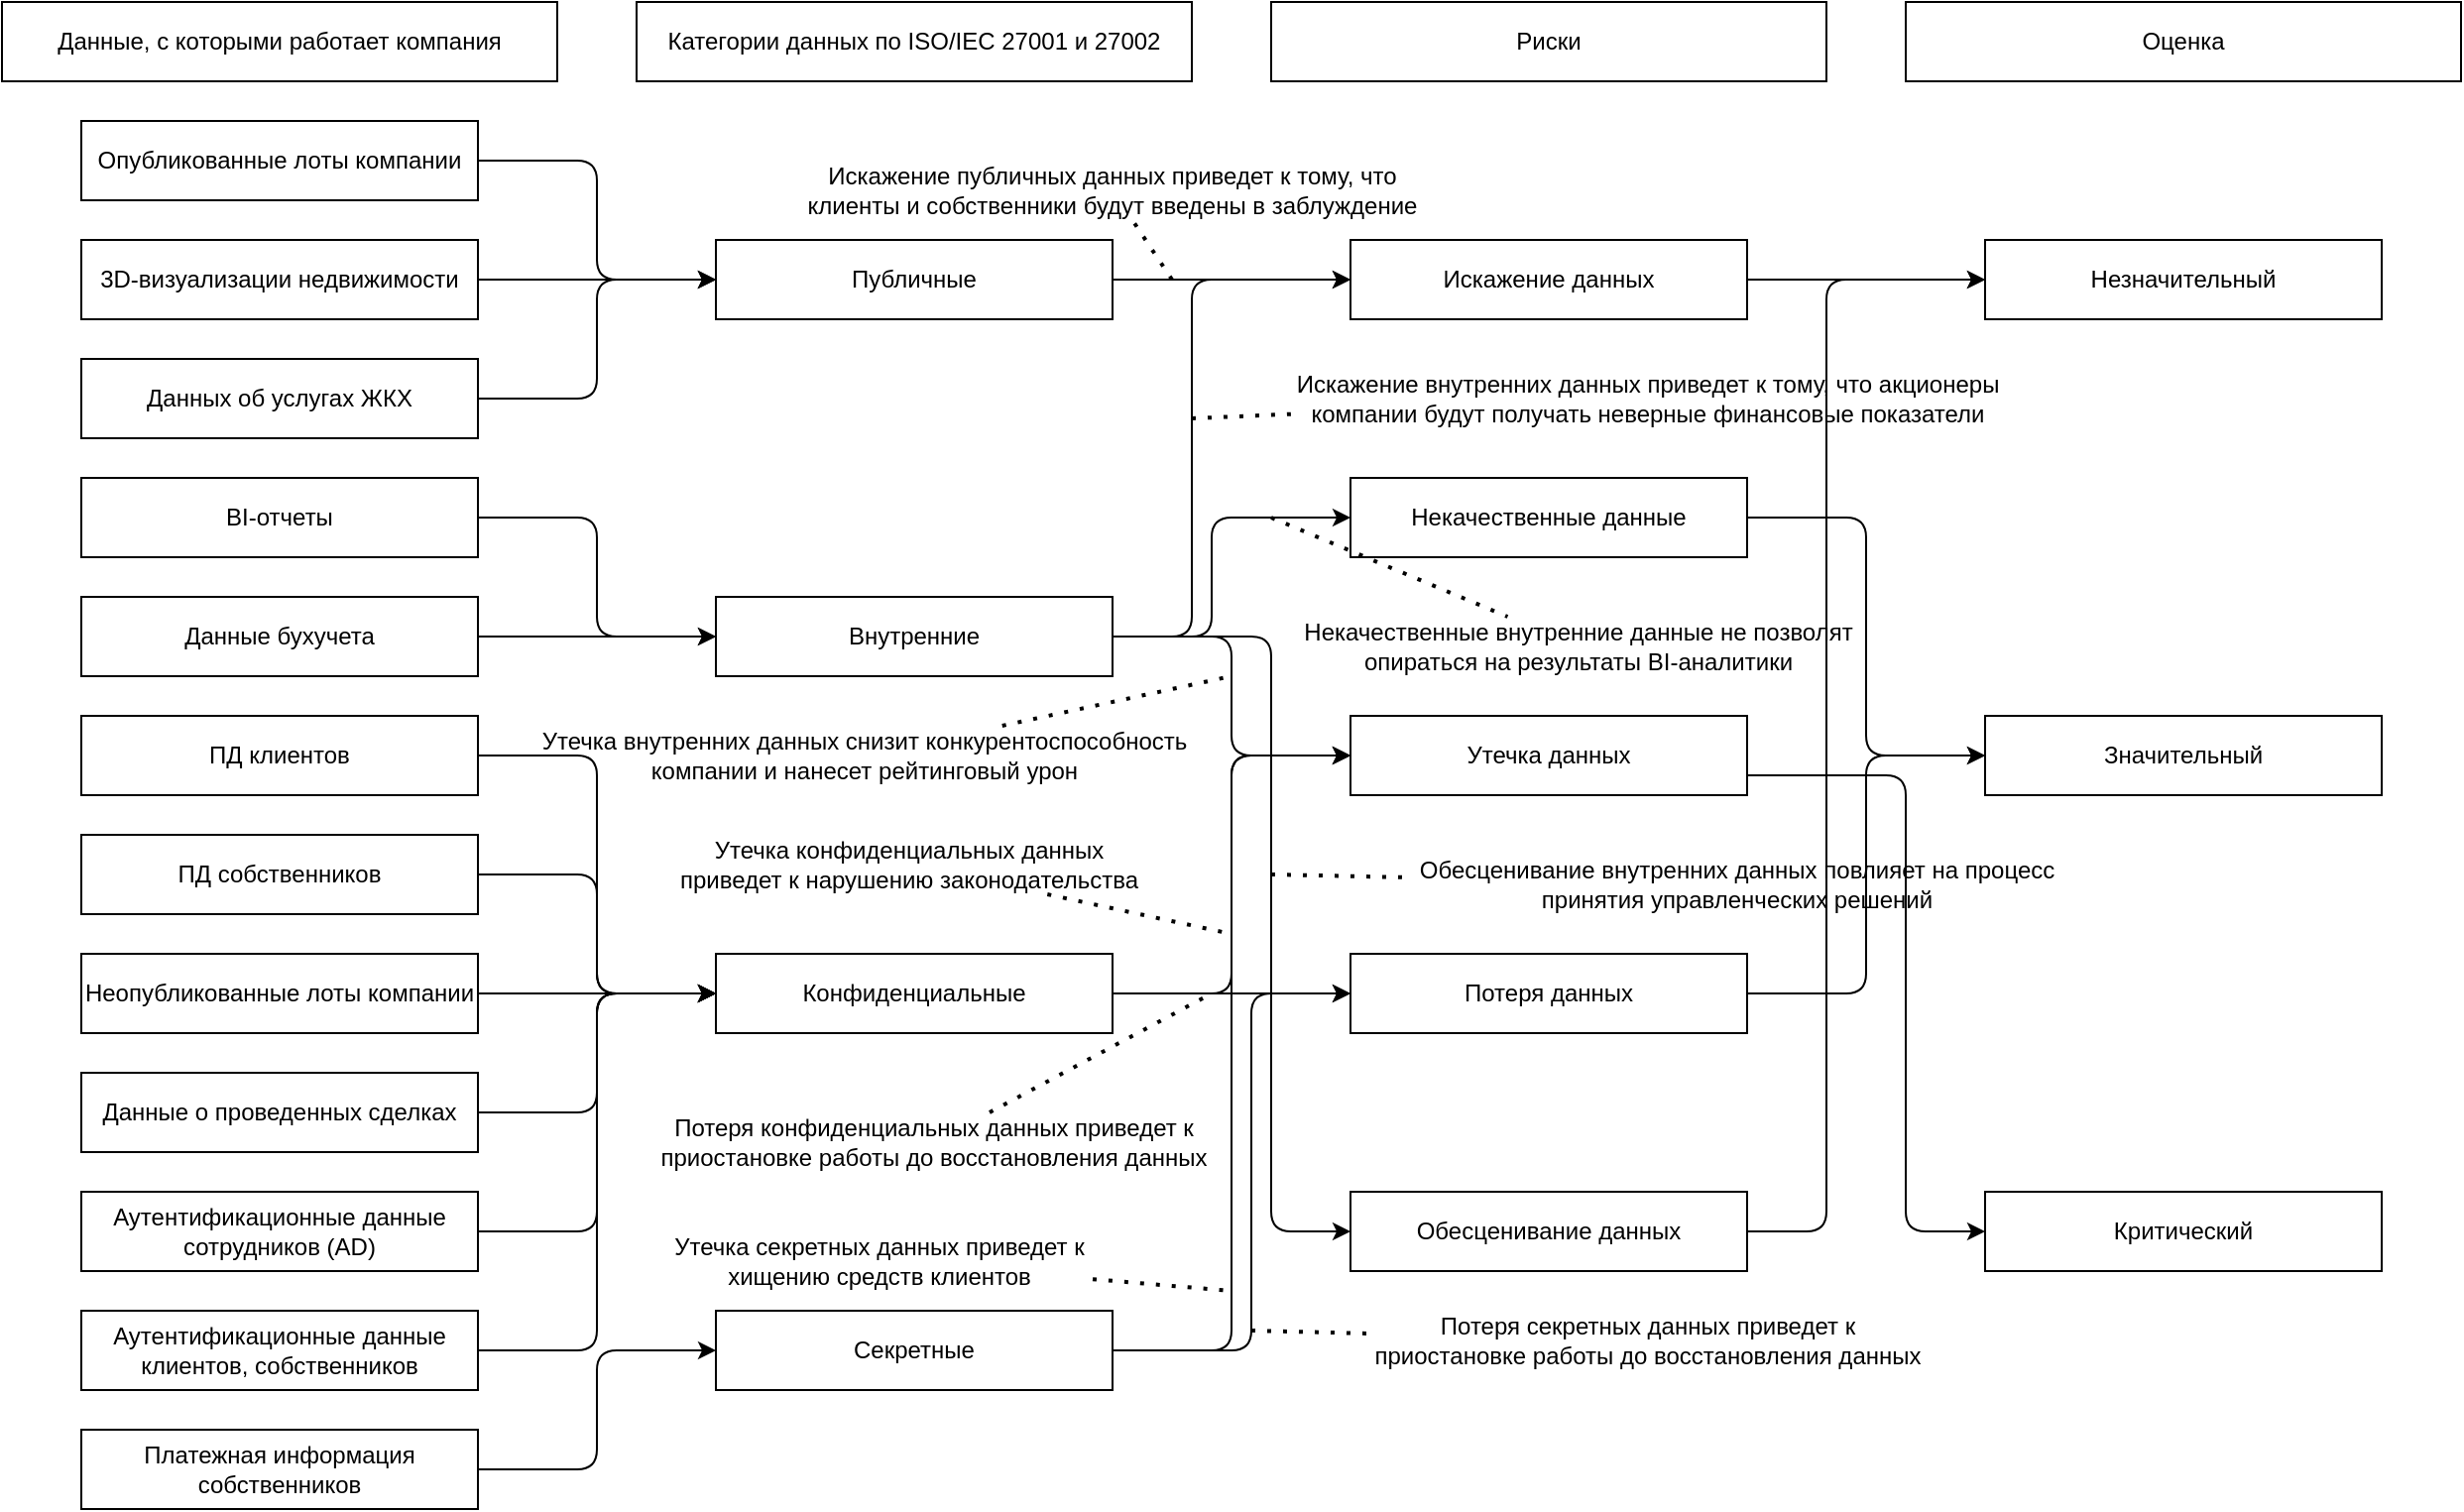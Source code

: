 <mxfile version="28.1.1">
  <diagram id="EzcpzgTBZPqiLjXN-bFJ" name="Страница — 1">
    <mxGraphModel dx="1489" dy="940" grid="1" gridSize="10" guides="1" tooltips="1" connect="1" arrows="1" fold="1" page="1" pageScale="1" pageWidth="850" pageHeight="1100" math="0" shadow="0">
      <root>
        <mxCell id="0" />
        <mxCell id="1" parent="0" />
        <mxCell id="zzIh7eXYZBOWVuwieUcL-1" value="Данные, с которыми работает компания" style="rounded=0;whiteSpace=wrap;html=1;" vertex="1" parent="1">
          <mxGeometry x="40" y="120" width="280" height="40" as="geometry" />
        </mxCell>
        <mxCell id="ofxNLQ-vmCFyieUtIsUS-28" style="edgeStyle=orthogonalEdgeStyle;rounded=1;orthogonalLoop=1;jettySize=auto;html=1;entryX=0;entryY=0.5;entryDx=0;entryDy=0;curved=0;" edge="1" parent="1" source="85N_lwGW9WgXu7o_0Vzx-1" target="ofxNLQ-vmCFyieUtIsUS-10">
          <mxGeometry relative="1" as="geometry" />
        </mxCell>
        <mxCell id="85N_lwGW9WgXu7o_0Vzx-1" value="Опубликованные лоты компании" style="rounded=0;whiteSpace=wrap;html=1;" vertex="1" parent="1">
          <mxGeometry x="80" y="180" width="200" height="40" as="geometry" />
        </mxCell>
        <mxCell id="ofxNLQ-vmCFyieUtIsUS-29" style="edgeStyle=orthogonalEdgeStyle;rounded=1;orthogonalLoop=1;jettySize=auto;html=1;curved=0;" edge="1" parent="1" source="C7QTc5T4Wnn0HXIzQs4--1" target="ofxNLQ-vmCFyieUtIsUS-10">
          <mxGeometry relative="1" as="geometry" />
        </mxCell>
        <mxCell id="C7QTc5T4Wnn0HXIzQs4--1" value="3D-визуализации недвижимости" style="rounded=0;whiteSpace=wrap;html=1;" vertex="1" parent="1">
          <mxGeometry x="80" y="240" width="200" height="40" as="geometry" />
        </mxCell>
        <mxCell id="ofxNLQ-vmCFyieUtIsUS-39" style="edgeStyle=orthogonalEdgeStyle;rounded=1;orthogonalLoop=1;jettySize=auto;html=1;entryX=0;entryY=0.5;entryDx=0;entryDy=0;curved=0;" edge="1" parent="1" source="peocJ4cikYYhtTRCnEek-1" target="ofxNLQ-vmCFyieUtIsUS-12">
          <mxGeometry relative="1" as="geometry" />
        </mxCell>
        <mxCell id="peocJ4cikYYhtTRCnEek-1" value="Данные о проведенных сделках" style="rounded=0;whiteSpace=wrap;html=1;" vertex="1" parent="1">
          <mxGeometry x="80" y="660" width="200" height="40" as="geometry" />
        </mxCell>
        <mxCell id="ofxNLQ-vmCFyieUtIsUS-33" style="edgeStyle=orthogonalEdgeStyle;rounded=1;orthogonalLoop=1;jettySize=auto;html=1;entryX=0;entryY=0.5;entryDx=0;entryDy=0;curved=0;" edge="1" parent="1" source="ofxNLQ-vmCFyieUtIsUS-1" target="ofxNLQ-vmCFyieUtIsUS-12">
          <mxGeometry relative="1" as="geometry" />
        </mxCell>
        <mxCell id="ofxNLQ-vmCFyieUtIsUS-1" value="ПД клиентов" style="rounded=0;whiteSpace=wrap;html=1;" vertex="1" parent="1">
          <mxGeometry x="80" y="480" width="200" height="40" as="geometry" />
        </mxCell>
        <mxCell id="ofxNLQ-vmCFyieUtIsUS-34" style="edgeStyle=orthogonalEdgeStyle;rounded=1;orthogonalLoop=1;jettySize=auto;html=1;entryX=0;entryY=0.5;entryDx=0;entryDy=0;curved=0;" edge="1" parent="1" source="ofxNLQ-vmCFyieUtIsUS-2" target="ofxNLQ-vmCFyieUtIsUS-12">
          <mxGeometry relative="1" as="geometry" />
        </mxCell>
        <mxCell id="ofxNLQ-vmCFyieUtIsUS-2" value="ПД собственников" style="rounded=0;whiteSpace=wrap;html=1;" vertex="1" parent="1">
          <mxGeometry x="80" y="540" width="200" height="40" as="geometry" />
        </mxCell>
        <mxCell id="ofxNLQ-vmCFyieUtIsUS-30" style="edgeStyle=orthogonalEdgeStyle;rounded=1;orthogonalLoop=1;jettySize=auto;html=1;entryX=0;entryY=0.5;entryDx=0;entryDy=0;curved=0;" edge="1" parent="1" source="ofxNLQ-vmCFyieUtIsUS-3" target="ofxNLQ-vmCFyieUtIsUS-10">
          <mxGeometry relative="1" as="geometry">
            <mxPoint x="340" y="280" as="targetPoint" />
          </mxGeometry>
        </mxCell>
        <mxCell id="ofxNLQ-vmCFyieUtIsUS-3" value="Данных об услугах ЖКХ" style="rounded=0;whiteSpace=wrap;html=1;" vertex="1" parent="1">
          <mxGeometry x="80" y="300" width="200" height="40" as="geometry" />
        </mxCell>
        <mxCell id="ofxNLQ-vmCFyieUtIsUS-36" style="edgeStyle=orthogonalEdgeStyle;rounded=1;orthogonalLoop=1;jettySize=auto;html=1;entryX=0;entryY=0.5;entryDx=0;entryDy=0;curved=0;" edge="1" parent="1" source="ofxNLQ-vmCFyieUtIsUS-4" target="ofxNLQ-vmCFyieUtIsUS-13">
          <mxGeometry relative="1" as="geometry" />
        </mxCell>
        <mxCell id="ofxNLQ-vmCFyieUtIsUS-4" value="Платежная информация собственников" style="rounded=0;whiteSpace=wrap;html=1;" vertex="1" parent="1">
          <mxGeometry x="80" y="840" width="200" height="40" as="geometry" />
        </mxCell>
        <mxCell id="ofxNLQ-vmCFyieUtIsUS-31" style="edgeStyle=orthogonalEdgeStyle;rounded=1;orthogonalLoop=1;jettySize=auto;html=1;entryX=0;entryY=0.5;entryDx=0;entryDy=0;curved=0;" edge="1" parent="1" source="ofxNLQ-vmCFyieUtIsUS-5" target="ofxNLQ-vmCFyieUtIsUS-11">
          <mxGeometry relative="1" as="geometry" />
        </mxCell>
        <mxCell id="ofxNLQ-vmCFyieUtIsUS-5" value="BI-отчеты" style="rounded=0;whiteSpace=wrap;html=1;" vertex="1" parent="1">
          <mxGeometry x="80" y="360" width="200" height="40" as="geometry" />
        </mxCell>
        <mxCell id="ofxNLQ-vmCFyieUtIsUS-38" style="edgeStyle=orthogonalEdgeStyle;rounded=1;orthogonalLoop=1;jettySize=auto;html=1;entryX=0;entryY=0.5;entryDx=0;entryDy=0;curved=0;" edge="1" parent="1" source="ofxNLQ-vmCFyieUtIsUS-6" target="ofxNLQ-vmCFyieUtIsUS-12">
          <mxGeometry relative="1" as="geometry">
            <mxPoint x="350" y="640" as="targetPoint" />
          </mxGeometry>
        </mxCell>
        <mxCell id="ofxNLQ-vmCFyieUtIsUS-6" value="Аутентификационные данные сотрудников (AD)" style="rounded=0;whiteSpace=wrap;html=1;" vertex="1" parent="1">
          <mxGeometry x="80" y="720" width="200" height="40" as="geometry" />
        </mxCell>
        <mxCell id="ofxNLQ-vmCFyieUtIsUS-37" style="edgeStyle=orthogonalEdgeStyle;rounded=1;orthogonalLoop=1;jettySize=auto;html=1;entryX=0;entryY=0.5;entryDx=0;entryDy=0;curved=0;" edge="1" parent="1" source="ofxNLQ-vmCFyieUtIsUS-7" target="ofxNLQ-vmCFyieUtIsUS-12">
          <mxGeometry relative="1" as="geometry" />
        </mxCell>
        <mxCell id="ofxNLQ-vmCFyieUtIsUS-7" value="Аутентификационные данные клиентов, собственников" style="rounded=0;whiteSpace=wrap;html=1;" vertex="1" parent="1">
          <mxGeometry x="80" y="780" width="200" height="40" as="geometry" />
        </mxCell>
        <mxCell id="ofxNLQ-vmCFyieUtIsUS-32" style="edgeStyle=orthogonalEdgeStyle;rounded=1;orthogonalLoop=1;jettySize=auto;html=1;entryX=0;entryY=0.5;entryDx=0;entryDy=0;curved=0;" edge="1" parent="1" source="ofxNLQ-vmCFyieUtIsUS-8" target="ofxNLQ-vmCFyieUtIsUS-11">
          <mxGeometry relative="1" as="geometry">
            <mxPoint x="360" y="460" as="targetPoint" />
          </mxGeometry>
        </mxCell>
        <mxCell id="ofxNLQ-vmCFyieUtIsUS-8" value="Данные бухучета" style="rounded=0;whiteSpace=wrap;html=1;" vertex="1" parent="1">
          <mxGeometry x="80" y="420" width="200" height="40" as="geometry" />
        </mxCell>
        <mxCell id="ofxNLQ-vmCFyieUtIsUS-9" value="Категории данных по&amp;nbsp;ISO/IEC 27001 и 27002" style="rounded=0;whiteSpace=wrap;html=1;" vertex="1" parent="1">
          <mxGeometry x="360" y="120" width="280" height="40" as="geometry" />
        </mxCell>
        <mxCell id="ofxNLQ-vmCFyieUtIsUS-47" style="edgeStyle=orthogonalEdgeStyle;rounded=1;orthogonalLoop=1;jettySize=auto;html=1;entryX=0;entryY=0.5;entryDx=0;entryDy=0;curved=0;" edge="1" parent="1" source="ofxNLQ-vmCFyieUtIsUS-10" target="ofxNLQ-vmCFyieUtIsUS-43">
          <mxGeometry relative="1" as="geometry" />
        </mxCell>
        <mxCell id="ofxNLQ-vmCFyieUtIsUS-10" value="Публичные" style="rounded=0;whiteSpace=wrap;html=1;" vertex="1" parent="1">
          <mxGeometry x="400" y="240" width="200" height="40" as="geometry" />
        </mxCell>
        <mxCell id="ofxNLQ-vmCFyieUtIsUS-50" style="edgeStyle=orthogonalEdgeStyle;rounded=1;orthogonalLoop=1;jettySize=auto;html=1;entryX=0;entryY=0.5;entryDx=0;entryDy=0;curved=0;" edge="1" parent="1" source="ofxNLQ-vmCFyieUtIsUS-11" target="ofxNLQ-vmCFyieUtIsUS-44">
          <mxGeometry relative="1" as="geometry">
            <Array as="points">
              <mxPoint x="650" y="440" />
              <mxPoint x="650" y="380" />
            </Array>
          </mxGeometry>
        </mxCell>
        <mxCell id="ofxNLQ-vmCFyieUtIsUS-51" style="edgeStyle=orthogonalEdgeStyle;rounded=1;orthogonalLoop=1;jettySize=auto;html=1;entryX=0;entryY=0.5;entryDx=0;entryDy=0;curved=0;" edge="1" parent="1" source="ofxNLQ-vmCFyieUtIsUS-11" target="ofxNLQ-vmCFyieUtIsUS-43">
          <mxGeometry relative="1" as="geometry">
            <Array as="points">
              <mxPoint x="640" y="440" />
              <mxPoint x="640" y="260" />
            </Array>
          </mxGeometry>
        </mxCell>
        <mxCell id="ofxNLQ-vmCFyieUtIsUS-52" style="edgeStyle=orthogonalEdgeStyle;rounded=1;orthogonalLoop=1;jettySize=auto;html=1;entryX=0;entryY=0.5;entryDx=0;entryDy=0;curved=0;" edge="1" parent="1" source="ofxNLQ-vmCFyieUtIsUS-11" target="ofxNLQ-vmCFyieUtIsUS-41">
          <mxGeometry relative="1" as="geometry" />
        </mxCell>
        <mxCell id="ofxNLQ-vmCFyieUtIsUS-53" style="edgeStyle=orthogonalEdgeStyle;rounded=1;orthogonalLoop=1;jettySize=auto;html=1;entryX=0;entryY=0.5;entryDx=0;entryDy=0;curved=0;" edge="1" parent="1" source="ofxNLQ-vmCFyieUtIsUS-11" target="ofxNLQ-vmCFyieUtIsUS-45">
          <mxGeometry relative="1" as="geometry">
            <Array as="points">
              <mxPoint x="680" y="440" />
              <mxPoint x="680" y="740" />
            </Array>
          </mxGeometry>
        </mxCell>
        <mxCell id="ofxNLQ-vmCFyieUtIsUS-11" value="Внутренние" style="rounded=0;whiteSpace=wrap;html=1;" vertex="1" parent="1">
          <mxGeometry x="400" y="420" width="200" height="40" as="geometry" />
        </mxCell>
        <mxCell id="ofxNLQ-vmCFyieUtIsUS-48" style="edgeStyle=orthogonalEdgeStyle;rounded=1;orthogonalLoop=1;jettySize=auto;html=1;entryX=0;entryY=0.5;entryDx=0;entryDy=0;curved=0;" edge="1" parent="1" source="ofxNLQ-vmCFyieUtIsUS-12" target="ofxNLQ-vmCFyieUtIsUS-41">
          <mxGeometry relative="1" as="geometry" />
        </mxCell>
        <mxCell id="ofxNLQ-vmCFyieUtIsUS-49" style="edgeStyle=orthogonalEdgeStyle;rounded=1;orthogonalLoop=1;jettySize=auto;html=1;entryX=0;entryY=0.5;entryDx=0;entryDy=0;curved=0;" edge="1" parent="1" source="ofxNLQ-vmCFyieUtIsUS-12" target="ofxNLQ-vmCFyieUtIsUS-42">
          <mxGeometry relative="1" as="geometry" />
        </mxCell>
        <mxCell id="ofxNLQ-vmCFyieUtIsUS-12" value="Конфиденциальные" style="rounded=0;whiteSpace=wrap;html=1;" vertex="1" parent="1">
          <mxGeometry x="400" y="600" width="200" height="40" as="geometry" />
        </mxCell>
        <mxCell id="ofxNLQ-vmCFyieUtIsUS-54" style="edgeStyle=orthogonalEdgeStyle;rounded=1;orthogonalLoop=1;jettySize=auto;html=1;entryX=0;entryY=0.5;entryDx=0;entryDy=0;curved=0;" edge="1" parent="1" source="ofxNLQ-vmCFyieUtIsUS-13" target="ofxNLQ-vmCFyieUtIsUS-42">
          <mxGeometry relative="1" as="geometry">
            <Array as="points">
              <mxPoint x="670" y="800" />
              <mxPoint x="670" y="620" />
            </Array>
          </mxGeometry>
        </mxCell>
        <mxCell id="ofxNLQ-vmCFyieUtIsUS-55" style="edgeStyle=orthogonalEdgeStyle;rounded=1;orthogonalLoop=1;jettySize=auto;html=1;entryX=0;entryY=0.5;entryDx=0;entryDy=0;curved=0;" edge="1" parent="1" source="ofxNLQ-vmCFyieUtIsUS-13" target="ofxNLQ-vmCFyieUtIsUS-41">
          <mxGeometry relative="1" as="geometry" />
        </mxCell>
        <mxCell id="ofxNLQ-vmCFyieUtIsUS-13" value="Секретные" style="rounded=0;whiteSpace=wrap;html=1;" vertex="1" parent="1">
          <mxGeometry x="400" y="780" width="200" height="40" as="geometry" />
        </mxCell>
        <mxCell id="ofxNLQ-vmCFyieUtIsUS-35" style="edgeStyle=orthogonalEdgeStyle;rounded=1;orthogonalLoop=1;jettySize=auto;html=1;entryX=0;entryY=0.5;entryDx=0;entryDy=0;curved=0;" edge="1" parent="1" source="ofxNLQ-vmCFyieUtIsUS-16" target="ofxNLQ-vmCFyieUtIsUS-12">
          <mxGeometry relative="1" as="geometry" />
        </mxCell>
        <mxCell id="ofxNLQ-vmCFyieUtIsUS-16" value="Неопубликованные лоты компании" style="rounded=0;whiteSpace=wrap;html=1;" vertex="1" parent="1">
          <mxGeometry x="80" y="600" width="200" height="40" as="geometry" />
        </mxCell>
        <mxCell id="ofxNLQ-vmCFyieUtIsUS-40" value="Риски" style="rounded=0;whiteSpace=wrap;html=1;" vertex="1" parent="1">
          <mxGeometry x="680" y="120" width="280" height="40" as="geometry" />
        </mxCell>
        <mxCell id="ofxNLQ-vmCFyieUtIsUS-84" style="edgeStyle=orthogonalEdgeStyle;rounded=1;orthogonalLoop=1;jettySize=auto;html=1;entryX=0;entryY=0.5;entryDx=0;entryDy=0;curved=0;" edge="1" parent="1" source="ofxNLQ-vmCFyieUtIsUS-41" target="ofxNLQ-vmCFyieUtIsUS-79">
          <mxGeometry relative="1" as="geometry">
            <Array as="points">
              <mxPoint x="1000" y="510" />
              <mxPoint x="1000" y="740" />
            </Array>
          </mxGeometry>
        </mxCell>
        <mxCell id="ofxNLQ-vmCFyieUtIsUS-41" value="Утечка данных" style="rounded=0;whiteSpace=wrap;html=1;" vertex="1" parent="1">
          <mxGeometry x="720" y="480" width="200" height="40" as="geometry" />
        </mxCell>
        <mxCell id="ofxNLQ-vmCFyieUtIsUS-83" style="edgeStyle=orthogonalEdgeStyle;rounded=1;orthogonalLoop=1;jettySize=auto;html=1;entryX=0;entryY=0.5;entryDx=0;entryDy=0;curved=0;" edge="1" parent="1" source="ofxNLQ-vmCFyieUtIsUS-42" target="ofxNLQ-vmCFyieUtIsUS-80">
          <mxGeometry relative="1" as="geometry" />
        </mxCell>
        <mxCell id="ofxNLQ-vmCFyieUtIsUS-42" value="Потеря данных" style="rounded=0;whiteSpace=wrap;html=1;" vertex="1" parent="1">
          <mxGeometry x="720" y="600" width="200" height="40" as="geometry" />
        </mxCell>
        <mxCell id="ofxNLQ-vmCFyieUtIsUS-81" style="edgeStyle=orthogonalEdgeStyle;rounded=1;orthogonalLoop=1;jettySize=auto;html=1;curved=0;" edge="1" parent="1" source="ofxNLQ-vmCFyieUtIsUS-43" target="ofxNLQ-vmCFyieUtIsUS-78">
          <mxGeometry relative="1" as="geometry" />
        </mxCell>
        <mxCell id="ofxNLQ-vmCFyieUtIsUS-43" value="Искажение данных" style="rounded=0;whiteSpace=wrap;html=1;" vertex="1" parent="1">
          <mxGeometry x="720" y="240" width="200" height="40" as="geometry" />
        </mxCell>
        <mxCell id="ofxNLQ-vmCFyieUtIsUS-82" style="edgeStyle=orthogonalEdgeStyle;rounded=1;orthogonalLoop=1;jettySize=auto;html=1;entryX=0;entryY=0.5;entryDx=0;entryDy=0;curved=0;" edge="1" parent="1" source="ofxNLQ-vmCFyieUtIsUS-44" target="ofxNLQ-vmCFyieUtIsUS-80">
          <mxGeometry relative="1" as="geometry" />
        </mxCell>
        <mxCell id="ofxNLQ-vmCFyieUtIsUS-44" value="Некачественные данные" style="rounded=0;whiteSpace=wrap;html=1;" vertex="1" parent="1">
          <mxGeometry x="720" y="360" width="200" height="40" as="geometry" />
        </mxCell>
        <mxCell id="ofxNLQ-vmCFyieUtIsUS-85" style="edgeStyle=orthogonalEdgeStyle;rounded=1;orthogonalLoop=1;jettySize=auto;html=1;entryX=0;entryY=0.5;entryDx=0;entryDy=0;curved=0;" edge="1" parent="1" source="ofxNLQ-vmCFyieUtIsUS-45" target="ofxNLQ-vmCFyieUtIsUS-78">
          <mxGeometry relative="1" as="geometry">
            <Array as="points">
              <mxPoint x="960" y="740" />
              <mxPoint x="960" y="260" />
            </Array>
          </mxGeometry>
        </mxCell>
        <mxCell id="ofxNLQ-vmCFyieUtIsUS-45" value="Обесценивание данных" style="rounded=0;whiteSpace=wrap;html=1;" vertex="1" parent="1">
          <mxGeometry x="720" y="720" width="200" height="40" as="geometry" />
        </mxCell>
        <mxCell id="ofxNLQ-vmCFyieUtIsUS-59" value="Искажение публичных данных приведет к тому, что клиенты и собственники будут введены в заблуждение" style="text;html=1;align=center;verticalAlign=middle;whiteSpace=wrap;rounded=0;" vertex="1" parent="1">
          <mxGeometry x="440" y="200" width="320" height="30" as="geometry" />
        </mxCell>
        <mxCell id="ofxNLQ-vmCFyieUtIsUS-60" value="" style="endArrow=none;dashed=1;html=1;dashPattern=1 3;strokeWidth=2;rounded=0;" edge="1" parent="1" target="ofxNLQ-vmCFyieUtIsUS-59">
          <mxGeometry width="50" height="50" relative="1" as="geometry">
            <mxPoint x="630" y="260" as="sourcePoint" />
            <mxPoint x="660" y="260" as="targetPoint" />
          </mxGeometry>
        </mxCell>
        <mxCell id="ofxNLQ-vmCFyieUtIsUS-61" value="Искажение внутренних данных приведет к тому, что акционеры компании будут получать неверные финансовые показатели" style="text;html=1;align=center;verticalAlign=middle;whiteSpace=wrap;rounded=0;" vertex="1" parent="1">
          <mxGeometry x="690" y="305" width="360" height="30" as="geometry" />
        </mxCell>
        <mxCell id="ofxNLQ-vmCFyieUtIsUS-62" value="" style="endArrow=none;dashed=1;html=1;dashPattern=1 3;strokeWidth=2;rounded=0;" edge="1" parent="1" target="ofxNLQ-vmCFyieUtIsUS-61">
          <mxGeometry width="50" height="50" relative="1" as="geometry">
            <mxPoint x="640" y="330" as="sourcePoint" />
            <mxPoint x="633" y="240" as="targetPoint" />
          </mxGeometry>
        </mxCell>
        <mxCell id="ofxNLQ-vmCFyieUtIsUS-63" value="Некачественные внутренние данные не позволят опираться на результаты BI-аналитики" style="text;html=1;align=center;verticalAlign=middle;whiteSpace=wrap;rounded=0;" vertex="1" parent="1">
          <mxGeometry x="690" y="430" width="290" height="30" as="geometry" />
        </mxCell>
        <mxCell id="ofxNLQ-vmCFyieUtIsUS-64" value="" style="endArrow=none;dashed=1;html=1;dashPattern=1 3;strokeWidth=2;rounded=0;" edge="1" parent="1" target="ofxNLQ-vmCFyieUtIsUS-63">
          <mxGeometry width="50" height="50" relative="1" as="geometry">
            <mxPoint x="680" y="380" as="sourcePoint" />
            <mxPoint x="700" y="320" as="targetPoint" />
          </mxGeometry>
        </mxCell>
        <mxCell id="ofxNLQ-vmCFyieUtIsUS-65" value="Утечка внутренних данных снизит конкурентоспособность компании и нанесет рейтинговый урон" style="text;html=1;align=center;verticalAlign=middle;whiteSpace=wrap;rounded=0;" vertex="1" parent="1">
          <mxGeometry x="310" y="485" width="330" height="30" as="geometry" />
        </mxCell>
        <mxCell id="ofxNLQ-vmCFyieUtIsUS-66" value="" style="endArrow=none;dashed=1;html=1;dashPattern=1 3;strokeWidth=2;rounded=0;" edge="1" parent="1" source="ofxNLQ-vmCFyieUtIsUS-65">
          <mxGeometry width="50" height="50" relative="1" as="geometry">
            <mxPoint x="740" y="400" as="sourcePoint" />
            <mxPoint x="660" y="460" as="targetPoint" />
          </mxGeometry>
        </mxCell>
        <mxCell id="ofxNLQ-vmCFyieUtIsUS-67" value="Обесценивание внутренних данных повлияет на процесс принятия управленческих решений" style="text;html=1;align=center;verticalAlign=middle;whiteSpace=wrap;rounded=0;" vertex="1" parent="1">
          <mxGeometry x="750" y="550" width="330" height="30" as="geometry" />
        </mxCell>
        <mxCell id="ofxNLQ-vmCFyieUtIsUS-68" value="" style="endArrow=none;dashed=1;html=1;dashPattern=1 3;strokeWidth=2;rounded=0;" edge="1" parent="1" target="ofxNLQ-vmCFyieUtIsUS-67">
          <mxGeometry width="50" height="50" relative="1" as="geometry">
            <mxPoint x="680" y="560" as="sourcePoint" />
            <mxPoint x="889" y="510" as="targetPoint" />
          </mxGeometry>
        </mxCell>
        <mxCell id="ofxNLQ-vmCFyieUtIsUS-69" value="Утечка конфиденциальных данных приведет к нарушению законодательства" style="text;html=1;align=center;verticalAlign=middle;whiteSpace=wrap;rounded=0;" vertex="1" parent="1">
          <mxGeometry x="375" y="540" width="245" height="30" as="geometry" />
        </mxCell>
        <mxCell id="ofxNLQ-vmCFyieUtIsUS-70" value="" style="endArrow=none;dashed=1;html=1;dashPattern=1 3;strokeWidth=2;rounded=0;" edge="1" parent="1" source="ofxNLQ-vmCFyieUtIsUS-69">
          <mxGeometry width="50" height="50" relative="1" as="geometry">
            <mxPoint x="690" y="550" as="sourcePoint" />
            <mxPoint x="660" y="590" as="targetPoint" />
          </mxGeometry>
        </mxCell>
        <mxCell id="ofxNLQ-vmCFyieUtIsUS-71" value="Потеря конфиденциальных данных приведет к приостановке работы до восстановления данных" style="text;html=1;align=center;verticalAlign=middle;whiteSpace=wrap;rounded=0;" vertex="1" parent="1">
          <mxGeometry x="370" y="680" width="280" height="30" as="geometry" />
        </mxCell>
        <mxCell id="ofxNLQ-vmCFyieUtIsUS-72" value="" style="endArrow=none;dashed=1;html=1;dashPattern=1 3;strokeWidth=2;rounded=0;" edge="1" parent="1" source="ofxNLQ-vmCFyieUtIsUS-71">
          <mxGeometry width="50" height="50" relative="1" as="geometry">
            <mxPoint x="620" y="580" as="sourcePoint" />
            <mxPoint x="650" y="620" as="targetPoint" />
          </mxGeometry>
        </mxCell>
        <mxCell id="ofxNLQ-vmCFyieUtIsUS-73" value="Утечка секретных данных приведет к хищению средств клиентов" style="text;html=1;align=center;verticalAlign=middle;whiteSpace=wrap;rounded=0;" vertex="1" parent="1">
          <mxGeometry x="375" y="740" width="215" height="30" as="geometry" />
        </mxCell>
        <mxCell id="ofxNLQ-vmCFyieUtIsUS-74" value="" style="endArrow=none;dashed=1;html=1;dashPattern=1 3;strokeWidth=2;rounded=0;" edge="1" parent="1" source="ofxNLQ-vmCFyieUtIsUS-73">
          <mxGeometry width="50" height="50" relative="1" as="geometry">
            <mxPoint x="600" y="750" as="sourcePoint" />
            <mxPoint x="660" y="770" as="targetPoint" />
          </mxGeometry>
        </mxCell>
        <mxCell id="ofxNLQ-vmCFyieUtIsUS-75" value="Потеря секретных данных приведет к приостановке работы до восстановления данных" style="text;html=1;align=center;verticalAlign=middle;whiteSpace=wrap;rounded=0;" vertex="1" parent="1">
          <mxGeometry x="730" y="780" width="280" height="30" as="geometry" />
        </mxCell>
        <mxCell id="ofxNLQ-vmCFyieUtIsUS-76" value="" style="endArrow=none;dashed=1;html=1;dashPattern=1 3;strokeWidth=2;rounded=0;" edge="1" parent="1" target="ofxNLQ-vmCFyieUtIsUS-75">
          <mxGeometry width="50" height="50" relative="1" as="geometry">
            <mxPoint x="670" y="790" as="sourcePoint" />
            <mxPoint x="710" y="766" as="targetPoint" />
          </mxGeometry>
        </mxCell>
        <mxCell id="ofxNLQ-vmCFyieUtIsUS-77" value="Оценка" style="rounded=0;whiteSpace=wrap;html=1;" vertex="1" parent="1">
          <mxGeometry x="1000" y="120" width="280" height="40" as="geometry" />
        </mxCell>
        <mxCell id="ofxNLQ-vmCFyieUtIsUS-78" value="Незначительный" style="rounded=0;whiteSpace=wrap;html=1;" vertex="1" parent="1">
          <mxGeometry x="1040" y="240" width="200" height="40" as="geometry" />
        </mxCell>
        <mxCell id="ofxNLQ-vmCFyieUtIsUS-79" value="Критический" style="rounded=0;whiteSpace=wrap;html=1;" vertex="1" parent="1">
          <mxGeometry x="1040" y="720" width="200" height="40" as="geometry" />
        </mxCell>
        <mxCell id="ofxNLQ-vmCFyieUtIsUS-80" value="Значительный" style="rounded=0;whiteSpace=wrap;html=1;" vertex="1" parent="1">
          <mxGeometry x="1040" y="480" width="200" height="40" as="geometry" />
        </mxCell>
      </root>
    </mxGraphModel>
  </diagram>
</mxfile>
